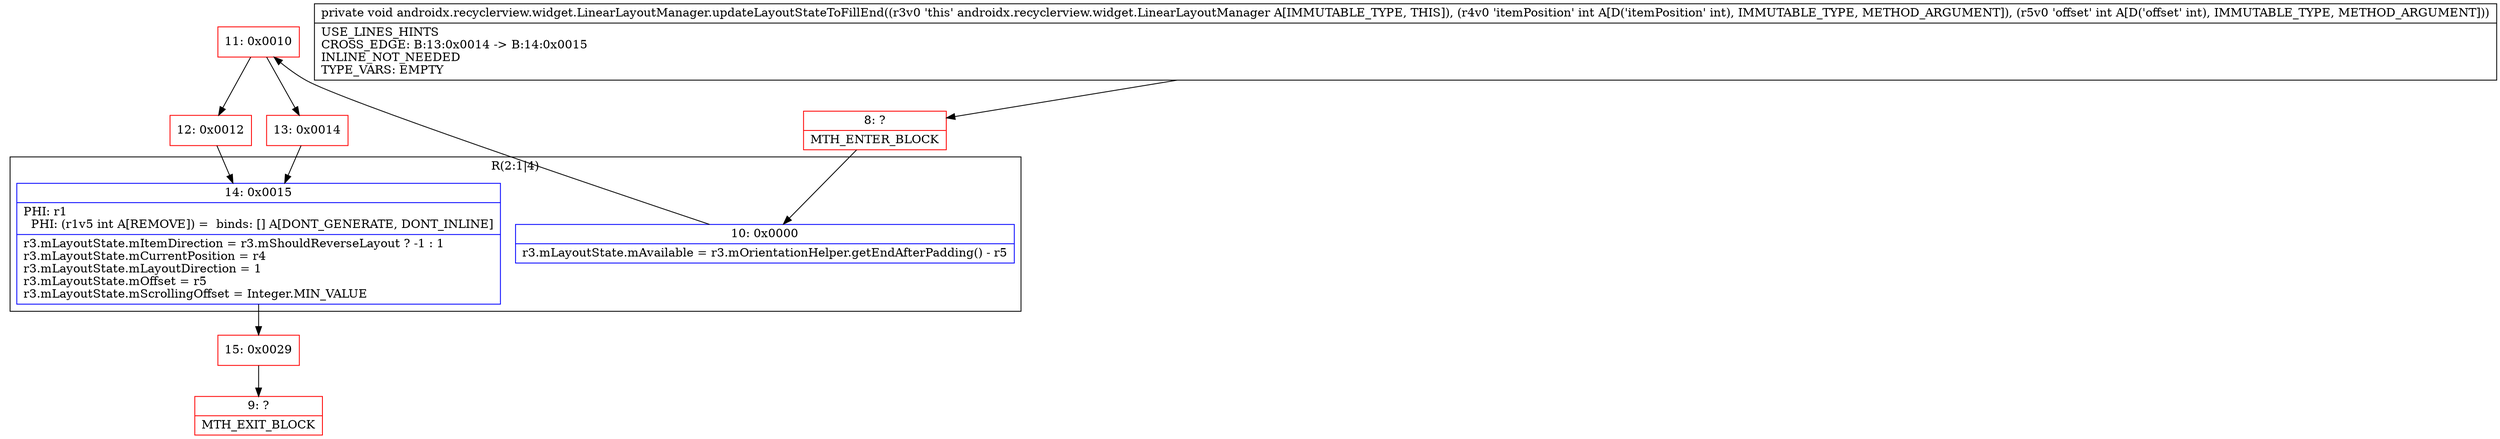 digraph "CFG forandroidx.recyclerview.widget.LinearLayoutManager.updateLayoutStateToFillEnd(II)V" {
subgraph cluster_Region_1441552862 {
label = "R(2:1|4)";
node [shape=record,color=blue];
Node_10 [shape=record,label="{10\:\ 0x0000|r3.mLayoutState.mAvailable = r3.mOrientationHelper.getEndAfterPadding() \- r5\l}"];
Node_14 [shape=record,label="{14\:\ 0x0015|PHI: r1 \l  PHI: (r1v5 int A[REMOVE]) =  binds: [] A[DONT_GENERATE, DONT_INLINE]\l|r3.mLayoutState.mItemDirection = r3.mShouldReverseLayout ? \-1 : 1\lr3.mLayoutState.mCurrentPosition = r4\lr3.mLayoutState.mLayoutDirection = 1\lr3.mLayoutState.mOffset = r5\lr3.mLayoutState.mScrollingOffset = Integer.MIN_VALUE\l}"];
}
Node_8 [shape=record,color=red,label="{8\:\ ?|MTH_ENTER_BLOCK\l}"];
Node_11 [shape=record,color=red,label="{11\:\ 0x0010}"];
Node_12 [shape=record,color=red,label="{12\:\ 0x0012}"];
Node_15 [shape=record,color=red,label="{15\:\ 0x0029}"];
Node_9 [shape=record,color=red,label="{9\:\ ?|MTH_EXIT_BLOCK\l}"];
Node_13 [shape=record,color=red,label="{13\:\ 0x0014}"];
MethodNode[shape=record,label="{private void androidx.recyclerview.widget.LinearLayoutManager.updateLayoutStateToFillEnd((r3v0 'this' androidx.recyclerview.widget.LinearLayoutManager A[IMMUTABLE_TYPE, THIS]), (r4v0 'itemPosition' int A[D('itemPosition' int), IMMUTABLE_TYPE, METHOD_ARGUMENT]), (r5v0 'offset' int A[D('offset' int), IMMUTABLE_TYPE, METHOD_ARGUMENT]))  | USE_LINES_HINTS\lCROSS_EDGE: B:13:0x0014 \-\> B:14:0x0015\lINLINE_NOT_NEEDED\lTYPE_VARS: EMPTY\l}"];
MethodNode -> Node_8;Node_10 -> Node_11;
Node_14 -> Node_15;
Node_8 -> Node_10;
Node_11 -> Node_12;
Node_11 -> Node_13;
Node_12 -> Node_14;
Node_15 -> Node_9;
Node_13 -> Node_14;
}

